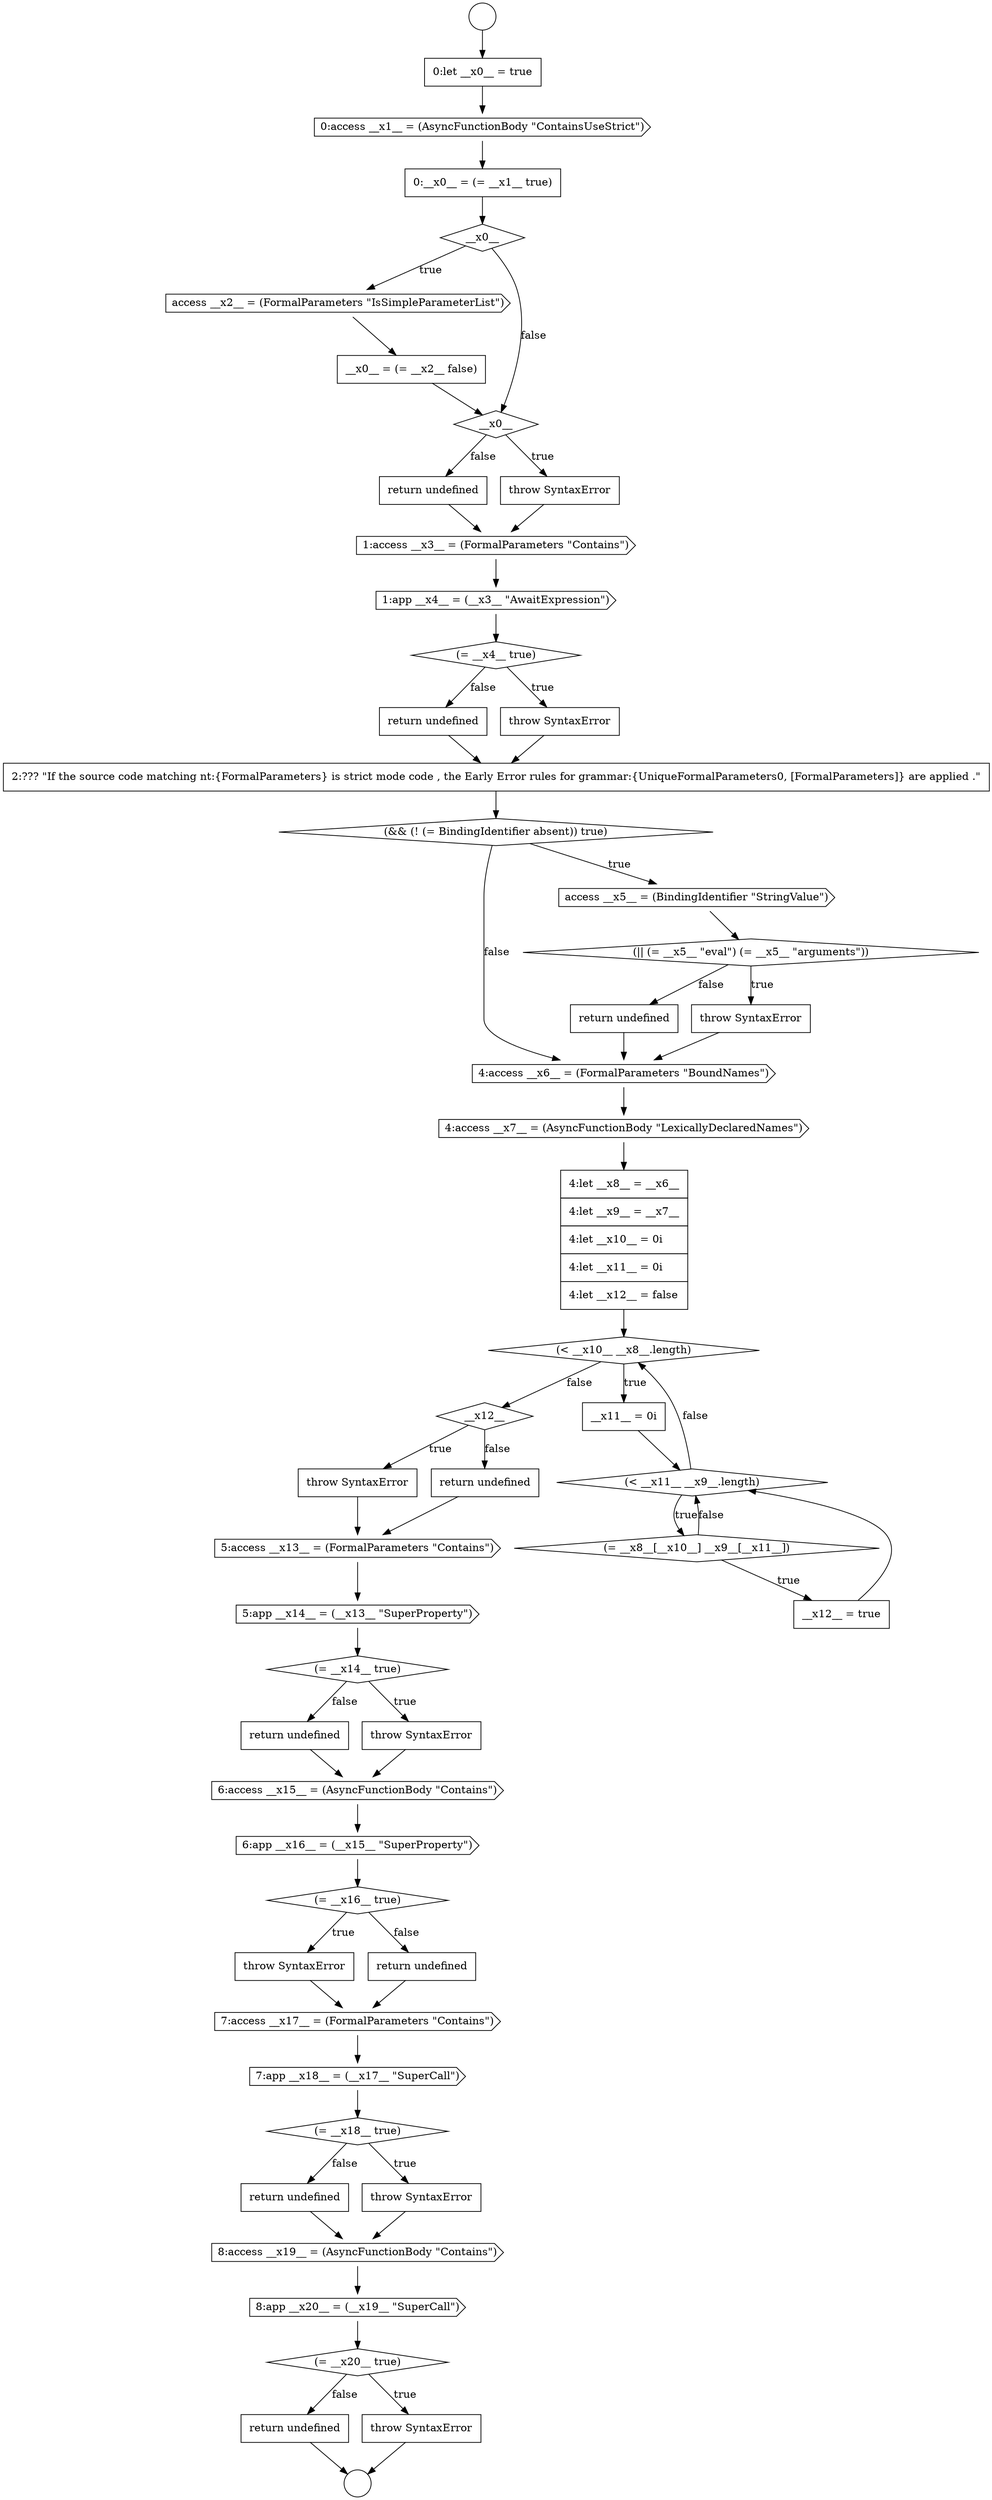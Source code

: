 digraph {
  node20488 [shape=diamond, label=<<font color="black">__x0__</font>> color="black" fillcolor="white" style=filled]
  node20494 [shape=cds, label=<<font color="black">1:access __x3__ = (FormalParameters &quot;Contains&quot;)</font>> color="black" fillcolor="white" style=filled]
  node20499 [shape=none, margin=0, label=<<font color="black">
    <table border="0" cellborder="1" cellspacing="0" cellpadding="10">
      <tr><td align="left">2:??? &quot;If the source code matching nt:{FormalParameters} is strict mode code , the Early Error rules for grammar:{UniqueFormalParameters0, [FormalParameters]} are applied .&quot;</td></tr>
    </table>
  </font>> color="black" fillcolor="white" style=filled]
  node20530 [shape=none, margin=0, label=<<font color="black">
    <table border="0" cellborder="1" cellspacing="0" cellpadding="10">
      <tr><td align="left">return undefined</td></tr>
    </table>
  </font>> color="black" fillcolor="white" style=filled]
  node20504 [shape=none, margin=0, label=<<font color="black">
    <table border="0" cellborder="1" cellspacing="0" cellpadding="10">
      <tr><td align="left">return undefined</td></tr>
    </table>
  </font>> color="black" fillcolor="white" style=filled]
  node20513 [shape=diamond, label=<<font color="black">__x12__</font>> color="black" fillcolor="white" style=filled]
  node20490 [shape=none, margin=0, label=<<font color="black">
    <table border="0" cellborder="1" cellspacing="0" cellpadding="10">
      <tr><td align="left">__x0__ = (= __x2__ false)</td></tr>
    </table>
  </font>> color="black" fillcolor="white" style=filled]
  node20486 [shape=cds, label=<<font color="black">0:access __x1__ = (AsyncFunctionBody &quot;ContainsUseStrict&quot;)</font>> color="black" fillcolor="white" style=filled]
  node20502 [shape=diamond, label=<<font color="black">(|| (= __x5__ &quot;eval&quot;) (= __x5__ &quot;arguments&quot;))</font>> color="black" fillcolor="white" style=filled]
  node20498 [shape=none, margin=0, label=<<font color="black">
    <table border="0" cellborder="1" cellspacing="0" cellpadding="10">
      <tr><td align="left">return undefined</td></tr>
    </table>
  </font>> color="black" fillcolor="white" style=filled]
  node20535 [shape=none, margin=0, label=<<font color="black">
    <table border="0" cellborder="1" cellspacing="0" cellpadding="10">
      <tr><td align="left">return undefined</td></tr>
    </table>
  </font>> color="black" fillcolor="white" style=filled]
  node20505 [shape=cds, label=<<font color="black">4:access __x6__ = (FormalParameters &quot;BoundNames&quot;)</font>> color="black" fillcolor="white" style=filled]
  node20503 [shape=none, margin=0, label=<<font color="black">
    <table border="0" cellborder="1" cellspacing="0" cellpadding="10">
      <tr><td align="left">throw SyntaxError</td></tr>
    </table>
  </font>> color="black" fillcolor="white" style=filled]
  node20516 [shape=cds, label=<<font color="black">5:access __x13__ = (FormalParameters &quot;Contains&quot;)</font>> color="black" fillcolor="white" style=filled]
  node20527 [shape=cds, label=<<font color="black">7:app __x18__ = (__x17__ &quot;SuperCall&quot;)</font>> color="black" fillcolor="white" style=filled]
  node20520 [shape=none, margin=0, label=<<font color="black">
    <table border="0" cellborder="1" cellspacing="0" cellpadding="10">
      <tr><td align="left">return undefined</td></tr>
    </table>
  </font>> color="black" fillcolor="white" style=filled]
  node20484 [shape=circle label=" " color="black" fillcolor="white" style=filled]
  node20534 [shape=none, margin=0, label=<<font color="black">
    <table border="0" cellborder="1" cellspacing="0" cellpadding="10">
      <tr><td align="left">throw SyntaxError</td></tr>
    </table>
  </font>> color="black" fillcolor="white" style=filled]
  node20524 [shape=none, margin=0, label=<<font color="black">
    <table border="0" cellborder="1" cellspacing="0" cellpadding="10">
      <tr><td align="left">throw SyntaxError</td></tr>
    </table>
  </font>> color="black" fillcolor="white" style=filled]
  node20507 [shape=none, margin=0, label=<<font color="black">
    <table border="0" cellborder="1" cellspacing="0" cellpadding="10">
      <tr><td align="left">4:let __x8__ = __x6__</td></tr>
      <tr><td align="left">4:let __x9__ = __x7__</td></tr>
      <tr><td align="left">4:let __x10__ = 0i</td></tr>
      <tr><td align="left">4:let __x11__ = 0i</td></tr>
      <tr><td align="left">4:let __x12__ = false</td></tr>
    </table>
  </font>> color="black" fillcolor="white" style=filled]
  node20511 [shape=diamond, label=<<font color="black">(= __x8__[__x10__] __x9__[__x11__])</font>> color="black" fillcolor="white" style=filled]
  node20508 [shape=diamond, label=<<font color="black">(&lt; __x10__ __x8__.length)</font>> color="black" fillcolor="white" style=filled]
  node20533 [shape=diamond, label=<<font color="black">(= __x20__ true)</font>> color="black" fillcolor="white" style=filled]
  node20528 [shape=diamond, label=<<font color="black">(= __x18__ true)</font>> color="black" fillcolor="white" style=filled]
  node20500 [shape=diamond, label=<<font color="black">(&amp;&amp; (! (= BindingIdentifier absent)) true)</font>> color="black" fillcolor="white" style=filled]
  node20485 [shape=none, margin=0, label=<<font color="black">
    <table border="0" cellborder="1" cellspacing="0" cellpadding="10">
      <tr><td align="left">0:let __x0__ = true</td></tr>
    </table>
  </font>> color="black" fillcolor="white" style=filled]
  node20517 [shape=cds, label=<<font color="black">5:app __x14__ = (__x13__ &quot;SuperProperty&quot;)</font>> color="black" fillcolor="white" style=filled]
  node20521 [shape=cds, label=<<font color="black">6:access __x15__ = (AsyncFunctionBody &quot;Contains&quot;)</font>> color="black" fillcolor="white" style=filled]
  node20493 [shape=none, margin=0, label=<<font color="black">
    <table border="0" cellborder="1" cellspacing="0" cellpadding="10">
      <tr><td align="left">return undefined</td></tr>
    </table>
  </font>> color="black" fillcolor="white" style=filled]
  node20529 [shape=none, margin=0, label=<<font color="black">
    <table border="0" cellborder="1" cellspacing="0" cellpadding="10">
      <tr><td align="left">throw SyntaxError</td></tr>
    </table>
  </font>> color="black" fillcolor="white" style=filled]
  node20510 [shape=diamond, label=<<font color="black">(&lt; __x11__ __x9__.length)</font>> color="black" fillcolor="white" style=filled]
  node20501 [shape=cds, label=<<font color="black">access __x5__ = (BindingIdentifier &quot;StringValue&quot;)</font>> color="black" fillcolor="white" style=filled]
  node20518 [shape=diamond, label=<<font color="black">(= __x14__ true)</font>> color="black" fillcolor="white" style=filled]
  node20497 [shape=none, margin=0, label=<<font color="black">
    <table border="0" cellborder="1" cellspacing="0" cellpadding="10">
      <tr><td align="left">throw SyntaxError</td></tr>
    </table>
  </font>> color="black" fillcolor="white" style=filled]
  node20522 [shape=cds, label=<<font color="black">6:app __x16__ = (__x15__ &quot;SuperProperty&quot;)</font>> color="black" fillcolor="white" style=filled]
  node20514 [shape=none, margin=0, label=<<font color="black">
    <table border="0" cellborder="1" cellspacing="0" cellpadding="10">
      <tr><td align="left">throw SyntaxError</td></tr>
    </table>
  </font>> color="black" fillcolor="white" style=filled]
  node20525 [shape=none, margin=0, label=<<font color="black">
    <table border="0" cellborder="1" cellspacing="0" cellpadding="10">
      <tr><td align="left">return undefined</td></tr>
    </table>
  </font>> color="black" fillcolor="white" style=filled]
  node20526 [shape=cds, label=<<font color="black">7:access __x17__ = (FormalParameters &quot;Contains&quot;)</font>> color="black" fillcolor="white" style=filled]
  node20509 [shape=none, margin=0, label=<<font color="black">
    <table border="0" cellborder="1" cellspacing="0" cellpadding="10">
      <tr><td align="left">__x11__ = 0i</td></tr>
    </table>
  </font>> color="black" fillcolor="white" style=filled]
  node20532 [shape=cds, label=<<font color="black">8:app __x20__ = (__x19__ &quot;SuperCall&quot;)</font>> color="black" fillcolor="white" style=filled]
  node20496 [shape=diamond, label=<<font color="black">(= __x4__ true)</font>> color="black" fillcolor="white" style=filled]
  node20506 [shape=cds, label=<<font color="black">4:access __x7__ = (AsyncFunctionBody &quot;LexicallyDeclaredNames&quot;)</font>> color="black" fillcolor="white" style=filled]
  node20489 [shape=cds, label=<<font color="black">access __x2__ = (FormalParameters &quot;IsSimpleParameterList&quot;)</font>> color="black" fillcolor="white" style=filled]
  node20483 [shape=circle label=" " color="black" fillcolor="white" style=filled]
  node20519 [shape=none, margin=0, label=<<font color="black">
    <table border="0" cellborder="1" cellspacing="0" cellpadding="10">
      <tr><td align="left">throw SyntaxError</td></tr>
    </table>
  </font>> color="black" fillcolor="white" style=filled]
  node20487 [shape=none, margin=0, label=<<font color="black">
    <table border="0" cellborder="1" cellspacing="0" cellpadding="10">
      <tr><td align="left">0:__x0__ = (= __x1__ true)</td></tr>
    </table>
  </font>> color="black" fillcolor="white" style=filled]
  node20491 [shape=diamond, label=<<font color="black">__x0__</font>> color="black" fillcolor="white" style=filled]
  node20523 [shape=diamond, label=<<font color="black">(= __x16__ true)</font>> color="black" fillcolor="white" style=filled]
  node20495 [shape=cds, label=<<font color="black">1:app __x4__ = (__x3__ &quot;AwaitExpression&quot;)</font>> color="black" fillcolor="white" style=filled]
  node20492 [shape=none, margin=0, label=<<font color="black">
    <table border="0" cellborder="1" cellspacing="0" cellpadding="10">
      <tr><td align="left">throw SyntaxError</td></tr>
    </table>
  </font>> color="black" fillcolor="white" style=filled]
  node20515 [shape=none, margin=0, label=<<font color="black">
    <table border="0" cellborder="1" cellspacing="0" cellpadding="10">
      <tr><td align="left">return undefined</td></tr>
    </table>
  </font>> color="black" fillcolor="white" style=filled]
  node20512 [shape=none, margin=0, label=<<font color="black">
    <table border="0" cellborder="1" cellspacing="0" cellpadding="10">
      <tr><td align="left">__x12__ = true</td></tr>
    </table>
  </font>> color="black" fillcolor="white" style=filled]
  node20531 [shape=cds, label=<<font color="black">8:access __x19__ = (AsyncFunctionBody &quot;Contains&quot;)</font>> color="black" fillcolor="white" style=filled]
  node20526 -> node20527 [ color="black"]
  node20509 -> node20510 [ color="black"]
  node20515 -> node20516 [ color="black"]
  node20488 -> node20489 [label=<<font color="black">true</font>> color="black"]
  node20488 -> node20491 [label=<<font color="black">false</font>> color="black"]
  node20512 -> node20510 [ color="black"]
  node20506 -> node20507 [ color="black"]
  node20486 -> node20487 [ color="black"]
  node20504 -> node20505 [ color="black"]
  node20492 -> node20494 [ color="black"]
  node20530 -> node20531 [ color="black"]
  node20494 -> node20495 [ color="black"]
  node20534 -> node20484 [ color="black"]
  node20499 -> node20500 [ color="black"]
  node20529 -> node20531 [ color="black"]
  node20496 -> node20497 [label=<<font color="black">true</font>> color="black"]
  node20496 -> node20498 [label=<<font color="black">false</font>> color="black"]
  node20519 -> node20521 [ color="black"]
  node20528 -> node20529 [label=<<font color="black">true</font>> color="black"]
  node20528 -> node20530 [label=<<font color="black">false</font>> color="black"]
  node20524 -> node20526 [ color="black"]
  node20531 -> node20532 [ color="black"]
  node20500 -> node20501 [label=<<font color="black">true</font>> color="black"]
  node20500 -> node20505 [label=<<font color="black">false</font>> color="black"]
  node20490 -> node20491 [ color="black"]
  node20493 -> node20494 [ color="black"]
  node20505 -> node20506 [ color="black"]
  node20483 -> node20485 [ color="black"]
  node20485 -> node20486 [ color="black"]
  node20516 -> node20517 [ color="black"]
  node20508 -> node20509 [label=<<font color="black">true</font>> color="black"]
  node20508 -> node20513 [label=<<font color="black">false</font>> color="black"]
  node20532 -> node20533 [ color="black"]
  node20521 -> node20522 [ color="black"]
  node20527 -> node20528 [ color="black"]
  node20513 -> node20514 [label=<<font color="black">true</font>> color="black"]
  node20513 -> node20515 [label=<<font color="black">false</font>> color="black"]
  node20510 -> node20511 [label=<<font color="black">true</font>> color="black"]
  node20510 -> node20508 [label=<<font color="black">false</font>> color="black"]
  node20511 -> node20512 [label=<<font color="black">true</font>> color="black"]
  node20511 -> node20510 [label=<<font color="black">false</font>> color="black"]
  node20491 -> node20492 [label=<<font color="black">true</font>> color="black"]
  node20491 -> node20493 [label=<<font color="black">false</font>> color="black"]
  node20497 -> node20499 [ color="black"]
  node20489 -> node20490 [ color="black"]
  node20487 -> node20488 [ color="black"]
  node20525 -> node20526 [ color="black"]
  node20514 -> node20516 [ color="black"]
  node20498 -> node20499 [ color="black"]
  node20517 -> node20518 [ color="black"]
  node20518 -> node20519 [label=<<font color="black">true</font>> color="black"]
  node20518 -> node20520 [label=<<font color="black">false</font>> color="black"]
  node20502 -> node20503 [label=<<font color="black">true</font>> color="black"]
  node20502 -> node20504 [label=<<font color="black">false</font>> color="black"]
  node20501 -> node20502 [ color="black"]
  node20507 -> node20508 [ color="black"]
  node20495 -> node20496 [ color="black"]
  node20503 -> node20505 [ color="black"]
  node20520 -> node20521 [ color="black"]
  node20535 -> node20484 [ color="black"]
  node20522 -> node20523 [ color="black"]
  node20533 -> node20534 [label=<<font color="black">true</font>> color="black"]
  node20533 -> node20535 [label=<<font color="black">false</font>> color="black"]
  node20523 -> node20524 [label=<<font color="black">true</font>> color="black"]
  node20523 -> node20525 [label=<<font color="black">false</font>> color="black"]
}
